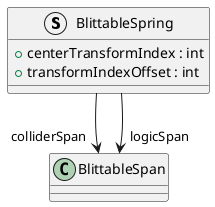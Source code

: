 @startuml
struct BlittableSpring {
    + centerTransformIndex : int
    + transformIndexOffset : int
}
BlittableSpring --> "colliderSpan" BlittableSpan
BlittableSpring --> "logicSpan" BlittableSpan
@enduml
